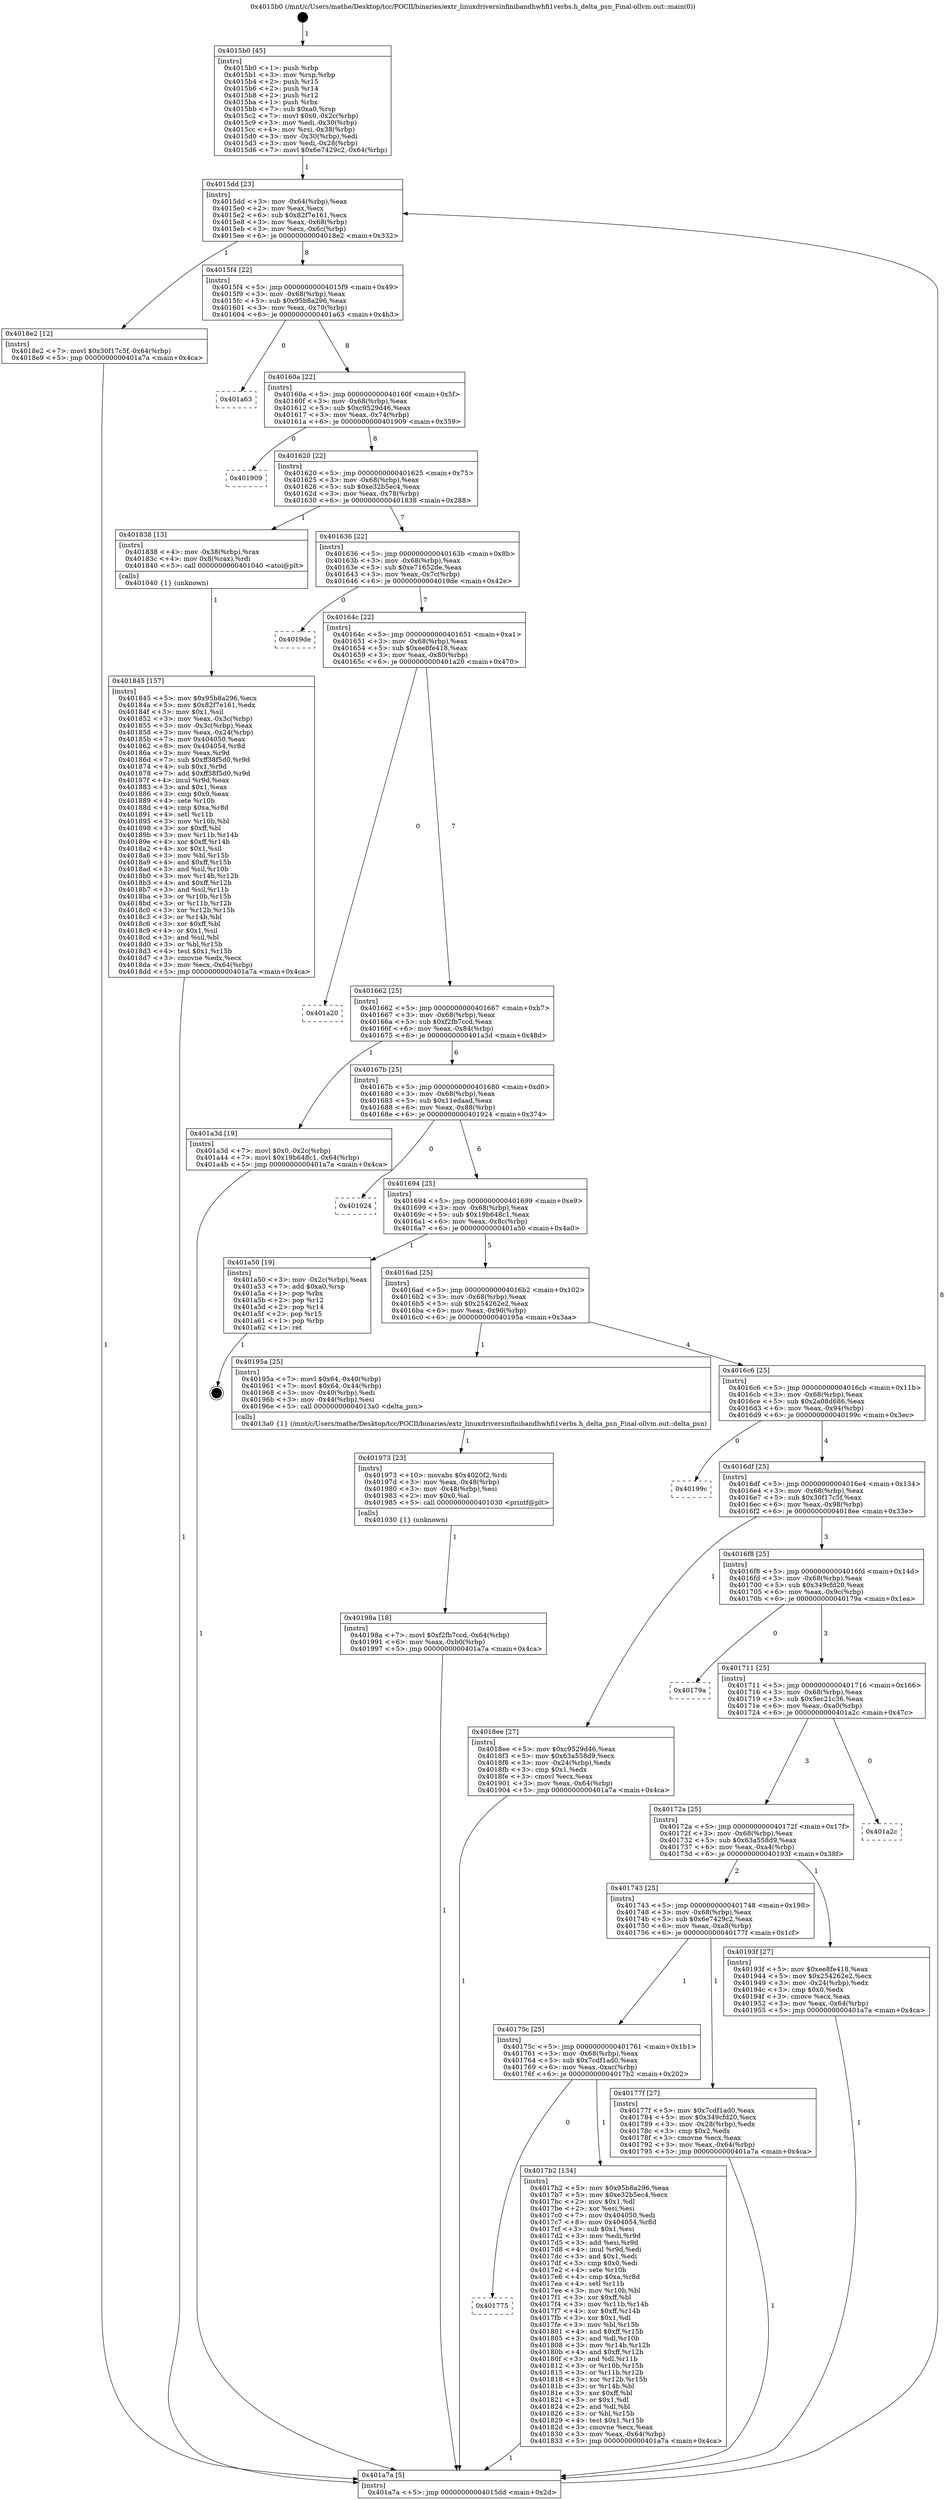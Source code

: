 digraph "0x4015b0" {
  label = "0x4015b0 (/mnt/c/Users/mathe/Desktop/tcc/POCII/binaries/extr_linuxdriversinfinibandhwhfi1verbs.h_delta_psn_Final-ollvm.out::main(0))"
  labelloc = "t"
  node[shape=record]

  Entry [label="",width=0.3,height=0.3,shape=circle,fillcolor=black,style=filled]
  "0x4015dd" [label="{
     0x4015dd [23]\l
     | [instrs]\l
     &nbsp;&nbsp;0x4015dd \<+3\>: mov -0x64(%rbp),%eax\l
     &nbsp;&nbsp;0x4015e0 \<+2\>: mov %eax,%ecx\l
     &nbsp;&nbsp;0x4015e2 \<+6\>: sub $0x82f7e161,%ecx\l
     &nbsp;&nbsp;0x4015e8 \<+3\>: mov %eax,-0x68(%rbp)\l
     &nbsp;&nbsp;0x4015eb \<+3\>: mov %ecx,-0x6c(%rbp)\l
     &nbsp;&nbsp;0x4015ee \<+6\>: je 00000000004018e2 \<main+0x332\>\l
  }"]
  "0x4018e2" [label="{
     0x4018e2 [12]\l
     | [instrs]\l
     &nbsp;&nbsp;0x4018e2 \<+7\>: movl $0x30f17c5f,-0x64(%rbp)\l
     &nbsp;&nbsp;0x4018e9 \<+5\>: jmp 0000000000401a7a \<main+0x4ca\>\l
  }"]
  "0x4015f4" [label="{
     0x4015f4 [22]\l
     | [instrs]\l
     &nbsp;&nbsp;0x4015f4 \<+5\>: jmp 00000000004015f9 \<main+0x49\>\l
     &nbsp;&nbsp;0x4015f9 \<+3\>: mov -0x68(%rbp),%eax\l
     &nbsp;&nbsp;0x4015fc \<+5\>: sub $0x95b8a296,%eax\l
     &nbsp;&nbsp;0x401601 \<+3\>: mov %eax,-0x70(%rbp)\l
     &nbsp;&nbsp;0x401604 \<+6\>: je 0000000000401a63 \<main+0x4b3\>\l
  }"]
  Exit [label="",width=0.3,height=0.3,shape=circle,fillcolor=black,style=filled,peripheries=2]
  "0x401a63" [label="{
     0x401a63\l
  }", style=dashed]
  "0x40160a" [label="{
     0x40160a [22]\l
     | [instrs]\l
     &nbsp;&nbsp;0x40160a \<+5\>: jmp 000000000040160f \<main+0x5f\>\l
     &nbsp;&nbsp;0x40160f \<+3\>: mov -0x68(%rbp),%eax\l
     &nbsp;&nbsp;0x401612 \<+5\>: sub $0xc9529d46,%eax\l
     &nbsp;&nbsp;0x401617 \<+3\>: mov %eax,-0x74(%rbp)\l
     &nbsp;&nbsp;0x40161a \<+6\>: je 0000000000401909 \<main+0x359\>\l
  }"]
  "0x40198a" [label="{
     0x40198a [18]\l
     | [instrs]\l
     &nbsp;&nbsp;0x40198a \<+7\>: movl $0xf2fb7ccd,-0x64(%rbp)\l
     &nbsp;&nbsp;0x401991 \<+6\>: mov %eax,-0xb0(%rbp)\l
     &nbsp;&nbsp;0x401997 \<+5\>: jmp 0000000000401a7a \<main+0x4ca\>\l
  }"]
  "0x401909" [label="{
     0x401909\l
  }", style=dashed]
  "0x401620" [label="{
     0x401620 [22]\l
     | [instrs]\l
     &nbsp;&nbsp;0x401620 \<+5\>: jmp 0000000000401625 \<main+0x75\>\l
     &nbsp;&nbsp;0x401625 \<+3\>: mov -0x68(%rbp),%eax\l
     &nbsp;&nbsp;0x401628 \<+5\>: sub $0xe32b5ec4,%eax\l
     &nbsp;&nbsp;0x40162d \<+3\>: mov %eax,-0x78(%rbp)\l
     &nbsp;&nbsp;0x401630 \<+6\>: je 0000000000401838 \<main+0x288\>\l
  }"]
  "0x401973" [label="{
     0x401973 [23]\l
     | [instrs]\l
     &nbsp;&nbsp;0x401973 \<+10\>: movabs $0x4020f2,%rdi\l
     &nbsp;&nbsp;0x40197d \<+3\>: mov %eax,-0x48(%rbp)\l
     &nbsp;&nbsp;0x401980 \<+3\>: mov -0x48(%rbp),%esi\l
     &nbsp;&nbsp;0x401983 \<+2\>: mov $0x0,%al\l
     &nbsp;&nbsp;0x401985 \<+5\>: call 0000000000401030 \<printf@plt\>\l
     | [calls]\l
     &nbsp;&nbsp;0x401030 \{1\} (unknown)\l
  }"]
  "0x401838" [label="{
     0x401838 [13]\l
     | [instrs]\l
     &nbsp;&nbsp;0x401838 \<+4\>: mov -0x38(%rbp),%rax\l
     &nbsp;&nbsp;0x40183c \<+4\>: mov 0x8(%rax),%rdi\l
     &nbsp;&nbsp;0x401840 \<+5\>: call 0000000000401040 \<atoi@plt\>\l
     | [calls]\l
     &nbsp;&nbsp;0x401040 \{1\} (unknown)\l
  }"]
  "0x401636" [label="{
     0x401636 [22]\l
     | [instrs]\l
     &nbsp;&nbsp;0x401636 \<+5\>: jmp 000000000040163b \<main+0x8b\>\l
     &nbsp;&nbsp;0x40163b \<+3\>: mov -0x68(%rbp),%eax\l
     &nbsp;&nbsp;0x40163e \<+5\>: sub $0xe71652de,%eax\l
     &nbsp;&nbsp;0x401643 \<+3\>: mov %eax,-0x7c(%rbp)\l
     &nbsp;&nbsp;0x401646 \<+6\>: je 00000000004019de \<main+0x42e\>\l
  }"]
  "0x401845" [label="{
     0x401845 [157]\l
     | [instrs]\l
     &nbsp;&nbsp;0x401845 \<+5\>: mov $0x95b8a296,%ecx\l
     &nbsp;&nbsp;0x40184a \<+5\>: mov $0x82f7e161,%edx\l
     &nbsp;&nbsp;0x40184f \<+3\>: mov $0x1,%sil\l
     &nbsp;&nbsp;0x401852 \<+3\>: mov %eax,-0x3c(%rbp)\l
     &nbsp;&nbsp;0x401855 \<+3\>: mov -0x3c(%rbp),%eax\l
     &nbsp;&nbsp;0x401858 \<+3\>: mov %eax,-0x24(%rbp)\l
     &nbsp;&nbsp;0x40185b \<+7\>: mov 0x404050,%eax\l
     &nbsp;&nbsp;0x401862 \<+8\>: mov 0x404054,%r8d\l
     &nbsp;&nbsp;0x40186a \<+3\>: mov %eax,%r9d\l
     &nbsp;&nbsp;0x40186d \<+7\>: sub $0xff38f5d0,%r9d\l
     &nbsp;&nbsp;0x401874 \<+4\>: sub $0x1,%r9d\l
     &nbsp;&nbsp;0x401878 \<+7\>: add $0xff38f5d0,%r9d\l
     &nbsp;&nbsp;0x40187f \<+4\>: imul %r9d,%eax\l
     &nbsp;&nbsp;0x401883 \<+3\>: and $0x1,%eax\l
     &nbsp;&nbsp;0x401886 \<+3\>: cmp $0x0,%eax\l
     &nbsp;&nbsp;0x401889 \<+4\>: sete %r10b\l
     &nbsp;&nbsp;0x40188d \<+4\>: cmp $0xa,%r8d\l
     &nbsp;&nbsp;0x401891 \<+4\>: setl %r11b\l
     &nbsp;&nbsp;0x401895 \<+3\>: mov %r10b,%bl\l
     &nbsp;&nbsp;0x401898 \<+3\>: xor $0xff,%bl\l
     &nbsp;&nbsp;0x40189b \<+3\>: mov %r11b,%r14b\l
     &nbsp;&nbsp;0x40189e \<+4\>: xor $0xff,%r14b\l
     &nbsp;&nbsp;0x4018a2 \<+4\>: xor $0x1,%sil\l
     &nbsp;&nbsp;0x4018a6 \<+3\>: mov %bl,%r15b\l
     &nbsp;&nbsp;0x4018a9 \<+4\>: and $0xff,%r15b\l
     &nbsp;&nbsp;0x4018ad \<+3\>: and %sil,%r10b\l
     &nbsp;&nbsp;0x4018b0 \<+3\>: mov %r14b,%r12b\l
     &nbsp;&nbsp;0x4018b3 \<+4\>: and $0xff,%r12b\l
     &nbsp;&nbsp;0x4018b7 \<+3\>: and %sil,%r11b\l
     &nbsp;&nbsp;0x4018ba \<+3\>: or %r10b,%r15b\l
     &nbsp;&nbsp;0x4018bd \<+3\>: or %r11b,%r12b\l
     &nbsp;&nbsp;0x4018c0 \<+3\>: xor %r12b,%r15b\l
     &nbsp;&nbsp;0x4018c3 \<+3\>: or %r14b,%bl\l
     &nbsp;&nbsp;0x4018c6 \<+3\>: xor $0xff,%bl\l
     &nbsp;&nbsp;0x4018c9 \<+4\>: or $0x1,%sil\l
     &nbsp;&nbsp;0x4018cd \<+3\>: and %sil,%bl\l
     &nbsp;&nbsp;0x4018d0 \<+3\>: or %bl,%r15b\l
     &nbsp;&nbsp;0x4018d3 \<+4\>: test $0x1,%r15b\l
     &nbsp;&nbsp;0x4018d7 \<+3\>: cmovne %edx,%ecx\l
     &nbsp;&nbsp;0x4018da \<+3\>: mov %ecx,-0x64(%rbp)\l
     &nbsp;&nbsp;0x4018dd \<+5\>: jmp 0000000000401a7a \<main+0x4ca\>\l
  }"]
  "0x4019de" [label="{
     0x4019de\l
  }", style=dashed]
  "0x40164c" [label="{
     0x40164c [22]\l
     | [instrs]\l
     &nbsp;&nbsp;0x40164c \<+5\>: jmp 0000000000401651 \<main+0xa1\>\l
     &nbsp;&nbsp;0x401651 \<+3\>: mov -0x68(%rbp),%eax\l
     &nbsp;&nbsp;0x401654 \<+5\>: sub $0xee8fe418,%eax\l
     &nbsp;&nbsp;0x401659 \<+3\>: mov %eax,-0x80(%rbp)\l
     &nbsp;&nbsp;0x40165c \<+6\>: je 0000000000401a20 \<main+0x470\>\l
  }"]
  "0x401775" [label="{
     0x401775\l
  }", style=dashed]
  "0x401a20" [label="{
     0x401a20\l
  }", style=dashed]
  "0x401662" [label="{
     0x401662 [25]\l
     | [instrs]\l
     &nbsp;&nbsp;0x401662 \<+5\>: jmp 0000000000401667 \<main+0xb7\>\l
     &nbsp;&nbsp;0x401667 \<+3\>: mov -0x68(%rbp),%eax\l
     &nbsp;&nbsp;0x40166a \<+5\>: sub $0xf2fb7ccd,%eax\l
     &nbsp;&nbsp;0x40166f \<+6\>: mov %eax,-0x84(%rbp)\l
     &nbsp;&nbsp;0x401675 \<+6\>: je 0000000000401a3d \<main+0x48d\>\l
  }"]
  "0x4017b2" [label="{
     0x4017b2 [134]\l
     | [instrs]\l
     &nbsp;&nbsp;0x4017b2 \<+5\>: mov $0x95b8a296,%eax\l
     &nbsp;&nbsp;0x4017b7 \<+5\>: mov $0xe32b5ec4,%ecx\l
     &nbsp;&nbsp;0x4017bc \<+2\>: mov $0x1,%dl\l
     &nbsp;&nbsp;0x4017be \<+2\>: xor %esi,%esi\l
     &nbsp;&nbsp;0x4017c0 \<+7\>: mov 0x404050,%edi\l
     &nbsp;&nbsp;0x4017c7 \<+8\>: mov 0x404054,%r8d\l
     &nbsp;&nbsp;0x4017cf \<+3\>: sub $0x1,%esi\l
     &nbsp;&nbsp;0x4017d2 \<+3\>: mov %edi,%r9d\l
     &nbsp;&nbsp;0x4017d5 \<+3\>: add %esi,%r9d\l
     &nbsp;&nbsp;0x4017d8 \<+4\>: imul %r9d,%edi\l
     &nbsp;&nbsp;0x4017dc \<+3\>: and $0x1,%edi\l
     &nbsp;&nbsp;0x4017df \<+3\>: cmp $0x0,%edi\l
     &nbsp;&nbsp;0x4017e2 \<+4\>: sete %r10b\l
     &nbsp;&nbsp;0x4017e6 \<+4\>: cmp $0xa,%r8d\l
     &nbsp;&nbsp;0x4017ea \<+4\>: setl %r11b\l
     &nbsp;&nbsp;0x4017ee \<+3\>: mov %r10b,%bl\l
     &nbsp;&nbsp;0x4017f1 \<+3\>: xor $0xff,%bl\l
     &nbsp;&nbsp;0x4017f4 \<+3\>: mov %r11b,%r14b\l
     &nbsp;&nbsp;0x4017f7 \<+4\>: xor $0xff,%r14b\l
     &nbsp;&nbsp;0x4017fb \<+3\>: xor $0x1,%dl\l
     &nbsp;&nbsp;0x4017fe \<+3\>: mov %bl,%r15b\l
     &nbsp;&nbsp;0x401801 \<+4\>: and $0xff,%r15b\l
     &nbsp;&nbsp;0x401805 \<+3\>: and %dl,%r10b\l
     &nbsp;&nbsp;0x401808 \<+3\>: mov %r14b,%r12b\l
     &nbsp;&nbsp;0x40180b \<+4\>: and $0xff,%r12b\l
     &nbsp;&nbsp;0x40180f \<+3\>: and %dl,%r11b\l
     &nbsp;&nbsp;0x401812 \<+3\>: or %r10b,%r15b\l
     &nbsp;&nbsp;0x401815 \<+3\>: or %r11b,%r12b\l
     &nbsp;&nbsp;0x401818 \<+3\>: xor %r12b,%r15b\l
     &nbsp;&nbsp;0x40181b \<+3\>: or %r14b,%bl\l
     &nbsp;&nbsp;0x40181e \<+3\>: xor $0xff,%bl\l
     &nbsp;&nbsp;0x401821 \<+3\>: or $0x1,%dl\l
     &nbsp;&nbsp;0x401824 \<+2\>: and %dl,%bl\l
     &nbsp;&nbsp;0x401826 \<+3\>: or %bl,%r15b\l
     &nbsp;&nbsp;0x401829 \<+4\>: test $0x1,%r15b\l
     &nbsp;&nbsp;0x40182d \<+3\>: cmovne %ecx,%eax\l
     &nbsp;&nbsp;0x401830 \<+3\>: mov %eax,-0x64(%rbp)\l
     &nbsp;&nbsp;0x401833 \<+5\>: jmp 0000000000401a7a \<main+0x4ca\>\l
  }"]
  "0x401a3d" [label="{
     0x401a3d [19]\l
     | [instrs]\l
     &nbsp;&nbsp;0x401a3d \<+7\>: movl $0x0,-0x2c(%rbp)\l
     &nbsp;&nbsp;0x401a44 \<+7\>: movl $0x19b648c1,-0x64(%rbp)\l
     &nbsp;&nbsp;0x401a4b \<+5\>: jmp 0000000000401a7a \<main+0x4ca\>\l
  }"]
  "0x40167b" [label="{
     0x40167b [25]\l
     | [instrs]\l
     &nbsp;&nbsp;0x40167b \<+5\>: jmp 0000000000401680 \<main+0xd0\>\l
     &nbsp;&nbsp;0x401680 \<+3\>: mov -0x68(%rbp),%eax\l
     &nbsp;&nbsp;0x401683 \<+5\>: sub $0x11edaad,%eax\l
     &nbsp;&nbsp;0x401688 \<+6\>: mov %eax,-0x88(%rbp)\l
     &nbsp;&nbsp;0x40168e \<+6\>: je 0000000000401924 \<main+0x374\>\l
  }"]
  "0x4015b0" [label="{
     0x4015b0 [45]\l
     | [instrs]\l
     &nbsp;&nbsp;0x4015b0 \<+1\>: push %rbp\l
     &nbsp;&nbsp;0x4015b1 \<+3\>: mov %rsp,%rbp\l
     &nbsp;&nbsp;0x4015b4 \<+2\>: push %r15\l
     &nbsp;&nbsp;0x4015b6 \<+2\>: push %r14\l
     &nbsp;&nbsp;0x4015b8 \<+2\>: push %r12\l
     &nbsp;&nbsp;0x4015ba \<+1\>: push %rbx\l
     &nbsp;&nbsp;0x4015bb \<+7\>: sub $0xa0,%rsp\l
     &nbsp;&nbsp;0x4015c2 \<+7\>: movl $0x0,-0x2c(%rbp)\l
     &nbsp;&nbsp;0x4015c9 \<+3\>: mov %edi,-0x30(%rbp)\l
     &nbsp;&nbsp;0x4015cc \<+4\>: mov %rsi,-0x38(%rbp)\l
     &nbsp;&nbsp;0x4015d0 \<+3\>: mov -0x30(%rbp),%edi\l
     &nbsp;&nbsp;0x4015d3 \<+3\>: mov %edi,-0x28(%rbp)\l
     &nbsp;&nbsp;0x4015d6 \<+7\>: movl $0x6e7429c2,-0x64(%rbp)\l
  }"]
  "0x401924" [label="{
     0x401924\l
  }", style=dashed]
  "0x401694" [label="{
     0x401694 [25]\l
     | [instrs]\l
     &nbsp;&nbsp;0x401694 \<+5\>: jmp 0000000000401699 \<main+0xe9\>\l
     &nbsp;&nbsp;0x401699 \<+3\>: mov -0x68(%rbp),%eax\l
     &nbsp;&nbsp;0x40169c \<+5\>: sub $0x19b648c1,%eax\l
     &nbsp;&nbsp;0x4016a1 \<+6\>: mov %eax,-0x8c(%rbp)\l
     &nbsp;&nbsp;0x4016a7 \<+6\>: je 0000000000401a50 \<main+0x4a0\>\l
  }"]
  "0x401a7a" [label="{
     0x401a7a [5]\l
     | [instrs]\l
     &nbsp;&nbsp;0x401a7a \<+5\>: jmp 00000000004015dd \<main+0x2d\>\l
  }"]
  "0x401a50" [label="{
     0x401a50 [19]\l
     | [instrs]\l
     &nbsp;&nbsp;0x401a50 \<+3\>: mov -0x2c(%rbp),%eax\l
     &nbsp;&nbsp;0x401a53 \<+7\>: add $0xa0,%rsp\l
     &nbsp;&nbsp;0x401a5a \<+1\>: pop %rbx\l
     &nbsp;&nbsp;0x401a5b \<+2\>: pop %r12\l
     &nbsp;&nbsp;0x401a5d \<+2\>: pop %r14\l
     &nbsp;&nbsp;0x401a5f \<+2\>: pop %r15\l
     &nbsp;&nbsp;0x401a61 \<+1\>: pop %rbp\l
     &nbsp;&nbsp;0x401a62 \<+1\>: ret\l
  }"]
  "0x4016ad" [label="{
     0x4016ad [25]\l
     | [instrs]\l
     &nbsp;&nbsp;0x4016ad \<+5\>: jmp 00000000004016b2 \<main+0x102\>\l
     &nbsp;&nbsp;0x4016b2 \<+3\>: mov -0x68(%rbp),%eax\l
     &nbsp;&nbsp;0x4016b5 \<+5\>: sub $0x254262e2,%eax\l
     &nbsp;&nbsp;0x4016ba \<+6\>: mov %eax,-0x90(%rbp)\l
     &nbsp;&nbsp;0x4016c0 \<+6\>: je 000000000040195a \<main+0x3aa\>\l
  }"]
  "0x40175c" [label="{
     0x40175c [25]\l
     | [instrs]\l
     &nbsp;&nbsp;0x40175c \<+5\>: jmp 0000000000401761 \<main+0x1b1\>\l
     &nbsp;&nbsp;0x401761 \<+3\>: mov -0x68(%rbp),%eax\l
     &nbsp;&nbsp;0x401764 \<+5\>: sub $0x7cdf1ad0,%eax\l
     &nbsp;&nbsp;0x401769 \<+6\>: mov %eax,-0xac(%rbp)\l
     &nbsp;&nbsp;0x40176f \<+6\>: je 00000000004017b2 \<main+0x202\>\l
  }"]
  "0x40195a" [label="{
     0x40195a [25]\l
     | [instrs]\l
     &nbsp;&nbsp;0x40195a \<+7\>: movl $0x64,-0x40(%rbp)\l
     &nbsp;&nbsp;0x401961 \<+7\>: movl $0x64,-0x44(%rbp)\l
     &nbsp;&nbsp;0x401968 \<+3\>: mov -0x40(%rbp),%edi\l
     &nbsp;&nbsp;0x40196b \<+3\>: mov -0x44(%rbp),%esi\l
     &nbsp;&nbsp;0x40196e \<+5\>: call 00000000004013a0 \<delta_psn\>\l
     | [calls]\l
     &nbsp;&nbsp;0x4013a0 \{1\} (/mnt/c/Users/mathe/Desktop/tcc/POCII/binaries/extr_linuxdriversinfinibandhwhfi1verbs.h_delta_psn_Final-ollvm.out::delta_psn)\l
  }"]
  "0x4016c6" [label="{
     0x4016c6 [25]\l
     | [instrs]\l
     &nbsp;&nbsp;0x4016c6 \<+5\>: jmp 00000000004016cb \<main+0x11b\>\l
     &nbsp;&nbsp;0x4016cb \<+3\>: mov -0x68(%rbp),%eax\l
     &nbsp;&nbsp;0x4016ce \<+5\>: sub $0x2a08d686,%eax\l
     &nbsp;&nbsp;0x4016d3 \<+6\>: mov %eax,-0x94(%rbp)\l
     &nbsp;&nbsp;0x4016d9 \<+6\>: je 000000000040199c \<main+0x3ec\>\l
  }"]
  "0x40177f" [label="{
     0x40177f [27]\l
     | [instrs]\l
     &nbsp;&nbsp;0x40177f \<+5\>: mov $0x7cdf1ad0,%eax\l
     &nbsp;&nbsp;0x401784 \<+5\>: mov $0x349cfd20,%ecx\l
     &nbsp;&nbsp;0x401789 \<+3\>: mov -0x28(%rbp),%edx\l
     &nbsp;&nbsp;0x40178c \<+3\>: cmp $0x2,%edx\l
     &nbsp;&nbsp;0x40178f \<+3\>: cmovne %ecx,%eax\l
     &nbsp;&nbsp;0x401792 \<+3\>: mov %eax,-0x64(%rbp)\l
     &nbsp;&nbsp;0x401795 \<+5\>: jmp 0000000000401a7a \<main+0x4ca\>\l
  }"]
  "0x40199c" [label="{
     0x40199c\l
  }", style=dashed]
  "0x4016df" [label="{
     0x4016df [25]\l
     | [instrs]\l
     &nbsp;&nbsp;0x4016df \<+5\>: jmp 00000000004016e4 \<main+0x134\>\l
     &nbsp;&nbsp;0x4016e4 \<+3\>: mov -0x68(%rbp),%eax\l
     &nbsp;&nbsp;0x4016e7 \<+5\>: sub $0x30f17c5f,%eax\l
     &nbsp;&nbsp;0x4016ec \<+6\>: mov %eax,-0x98(%rbp)\l
     &nbsp;&nbsp;0x4016f2 \<+6\>: je 00000000004018ee \<main+0x33e\>\l
  }"]
  "0x401743" [label="{
     0x401743 [25]\l
     | [instrs]\l
     &nbsp;&nbsp;0x401743 \<+5\>: jmp 0000000000401748 \<main+0x198\>\l
     &nbsp;&nbsp;0x401748 \<+3\>: mov -0x68(%rbp),%eax\l
     &nbsp;&nbsp;0x40174b \<+5\>: sub $0x6e7429c2,%eax\l
     &nbsp;&nbsp;0x401750 \<+6\>: mov %eax,-0xa8(%rbp)\l
     &nbsp;&nbsp;0x401756 \<+6\>: je 000000000040177f \<main+0x1cf\>\l
  }"]
  "0x4018ee" [label="{
     0x4018ee [27]\l
     | [instrs]\l
     &nbsp;&nbsp;0x4018ee \<+5\>: mov $0xc9529d46,%eax\l
     &nbsp;&nbsp;0x4018f3 \<+5\>: mov $0x63a558d9,%ecx\l
     &nbsp;&nbsp;0x4018f8 \<+3\>: mov -0x24(%rbp),%edx\l
     &nbsp;&nbsp;0x4018fb \<+3\>: cmp $0x1,%edx\l
     &nbsp;&nbsp;0x4018fe \<+3\>: cmovl %ecx,%eax\l
     &nbsp;&nbsp;0x401901 \<+3\>: mov %eax,-0x64(%rbp)\l
     &nbsp;&nbsp;0x401904 \<+5\>: jmp 0000000000401a7a \<main+0x4ca\>\l
  }"]
  "0x4016f8" [label="{
     0x4016f8 [25]\l
     | [instrs]\l
     &nbsp;&nbsp;0x4016f8 \<+5\>: jmp 00000000004016fd \<main+0x14d\>\l
     &nbsp;&nbsp;0x4016fd \<+3\>: mov -0x68(%rbp),%eax\l
     &nbsp;&nbsp;0x401700 \<+5\>: sub $0x349cfd20,%eax\l
     &nbsp;&nbsp;0x401705 \<+6\>: mov %eax,-0x9c(%rbp)\l
     &nbsp;&nbsp;0x40170b \<+6\>: je 000000000040179a \<main+0x1ea\>\l
  }"]
  "0x40193f" [label="{
     0x40193f [27]\l
     | [instrs]\l
     &nbsp;&nbsp;0x40193f \<+5\>: mov $0xee8fe418,%eax\l
     &nbsp;&nbsp;0x401944 \<+5\>: mov $0x254262e2,%ecx\l
     &nbsp;&nbsp;0x401949 \<+3\>: mov -0x24(%rbp),%edx\l
     &nbsp;&nbsp;0x40194c \<+3\>: cmp $0x0,%edx\l
     &nbsp;&nbsp;0x40194f \<+3\>: cmove %ecx,%eax\l
     &nbsp;&nbsp;0x401952 \<+3\>: mov %eax,-0x64(%rbp)\l
     &nbsp;&nbsp;0x401955 \<+5\>: jmp 0000000000401a7a \<main+0x4ca\>\l
  }"]
  "0x40179a" [label="{
     0x40179a\l
  }", style=dashed]
  "0x401711" [label="{
     0x401711 [25]\l
     | [instrs]\l
     &nbsp;&nbsp;0x401711 \<+5\>: jmp 0000000000401716 \<main+0x166\>\l
     &nbsp;&nbsp;0x401716 \<+3\>: mov -0x68(%rbp),%eax\l
     &nbsp;&nbsp;0x401719 \<+5\>: sub $0x5ec21c36,%eax\l
     &nbsp;&nbsp;0x40171e \<+6\>: mov %eax,-0xa0(%rbp)\l
     &nbsp;&nbsp;0x401724 \<+6\>: je 0000000000401a2c \<main+0x47c\>\l
  }"]
  "0x40172a" [label="{
     0x40172a [25]\l
     | [instrs]\l
     &nbsp;&nbsp;0x40172a \<+5\>: jmp 000000000040172f \<main+0x17f\>\l
     &nbsp;&nbsp;0x40172f \<+3\>: mov -0x68(%rbp),%eax\l
     &nbsp;&nbsp;0x401732 \<+5\>: sub $0x63a558d9,%eax\l
     &nbsp;&nbsp;0x401737 \<+6\>: mov %eax,-0xa4(%rbp)\l
     &nbsp;&nbsp;0x40173d \<+6\>: je 000000000040193f \<main+0x38f\>\l
  }"]
  "0x401a2c" [label="{
     0x401a2c\l
  }", style=dashed]
  Entry -> "0x4015b0" [label=" 1"]
  "0x4015dd" -> "0x4018e2" [label=" 1"]
  "0x4015dd" -> "0x4015f4" [label=" 8"]
  "0x401a50" -> Exit [label=" 1"]
  "0x4015f4" -> "0x401a63" [label=" 0"]
  "0x4015f4" -> "0x40160a" [label=" 8"]
  "0x401a3d" -> "0x401a7a" [label=" 1"]
  "0x40160a" -> "0x401909" [label=" 0"]
  "0x40160a" -> "0x401620" [label=" 8"]
  "0x40198a" -> "0x401a7a" [label=" 1"]
  "0x401620" -> "0x401838" [label=" 1"]
  "0x401620" -> "0x401636" [label=" 7"]
  "0x401973" -> "0x40198a" [label=" 1"]
  "0x401636" -> "0x4019de" [label=" 0"]
  "0x401636" -> "0x40164c" [label=" 7"]
  "0x40195a" -> "0x401973" [label=" 1"]
  "0x40164c" -> "0x401a20" [label=" 0"]
  "0x40164c" -> "0x401662" [label=" 7"]
  "0x40193f" -> "0x401a7a" [label=" 1"]
  "0x401662" -> "0x401a3d" [label=" 1"]
  "0x401662" -> "0x40167b" [label=" 6"]
  "0x4018ee" -> "0x401a7a" [label=" 1"]
  "0x40167b" -> "0x401924" [label=" 0"]
  "0x40167b" -> "0x401694" [label=" 6"]
  "0x401845" -> "0x401a7a" [label=" 1"]
  "0x401694" -> "0x401a50" [label=" 1"]
  "0x401694" -> "0x4016ad" [label=" 5"]
  "0x401838" -> "0x401845" [label=" 1"]
  "0x4016ad" -> "0x40195a" [label=" 1"]
  "0x4016ad" -> "0x4016c6" [label=" 4"]
  "0x4017b2" -> "0x401a7a" [label=" 1"]
  "0x4016c6" -> "0x40199c" [label=" 0"]
  "0x4016c6" -> "0x4016df" [label=" 4"]
  "0x40175c" -> "0x401775" [label=" 0"]
  "0x4016df" -> "0x4018ee" [label=" 1"]
  "0x4016df" -> "0x4016f8" [label=" 3"]
  "0x4018e2" -> "0x401a7a" [label=" 1"]
  "0x4016f8" -> "0x40179a" [label=" 0"]
  "0x4016f8" -> "0x401711" [label=" 3"]
  "0x401a7a" -> "0x4015dd" [label=" 8"]
  "0x401711" -> "0x401a2c" [label=" 0"]
  "0x401711" -> "0x40172a" [label=" 3"]
  "0x4015b0" -> "0x4015dd" [label=" 1"]
  "0x40172a" -> "0x40193f" [label=" 1"]
  "0x40172a" -> "0x401743" [label=" 2"]
  "0x40175c" -> "0x4017b2" [label=" 1"]
  "0x401743" -> "0x40177f" [label=" 1"]
  "0x401743" -> "0x40175c" [label=" 1"]
  "0x40177f" -> "0x401a7a" [label=" 1"]
}
